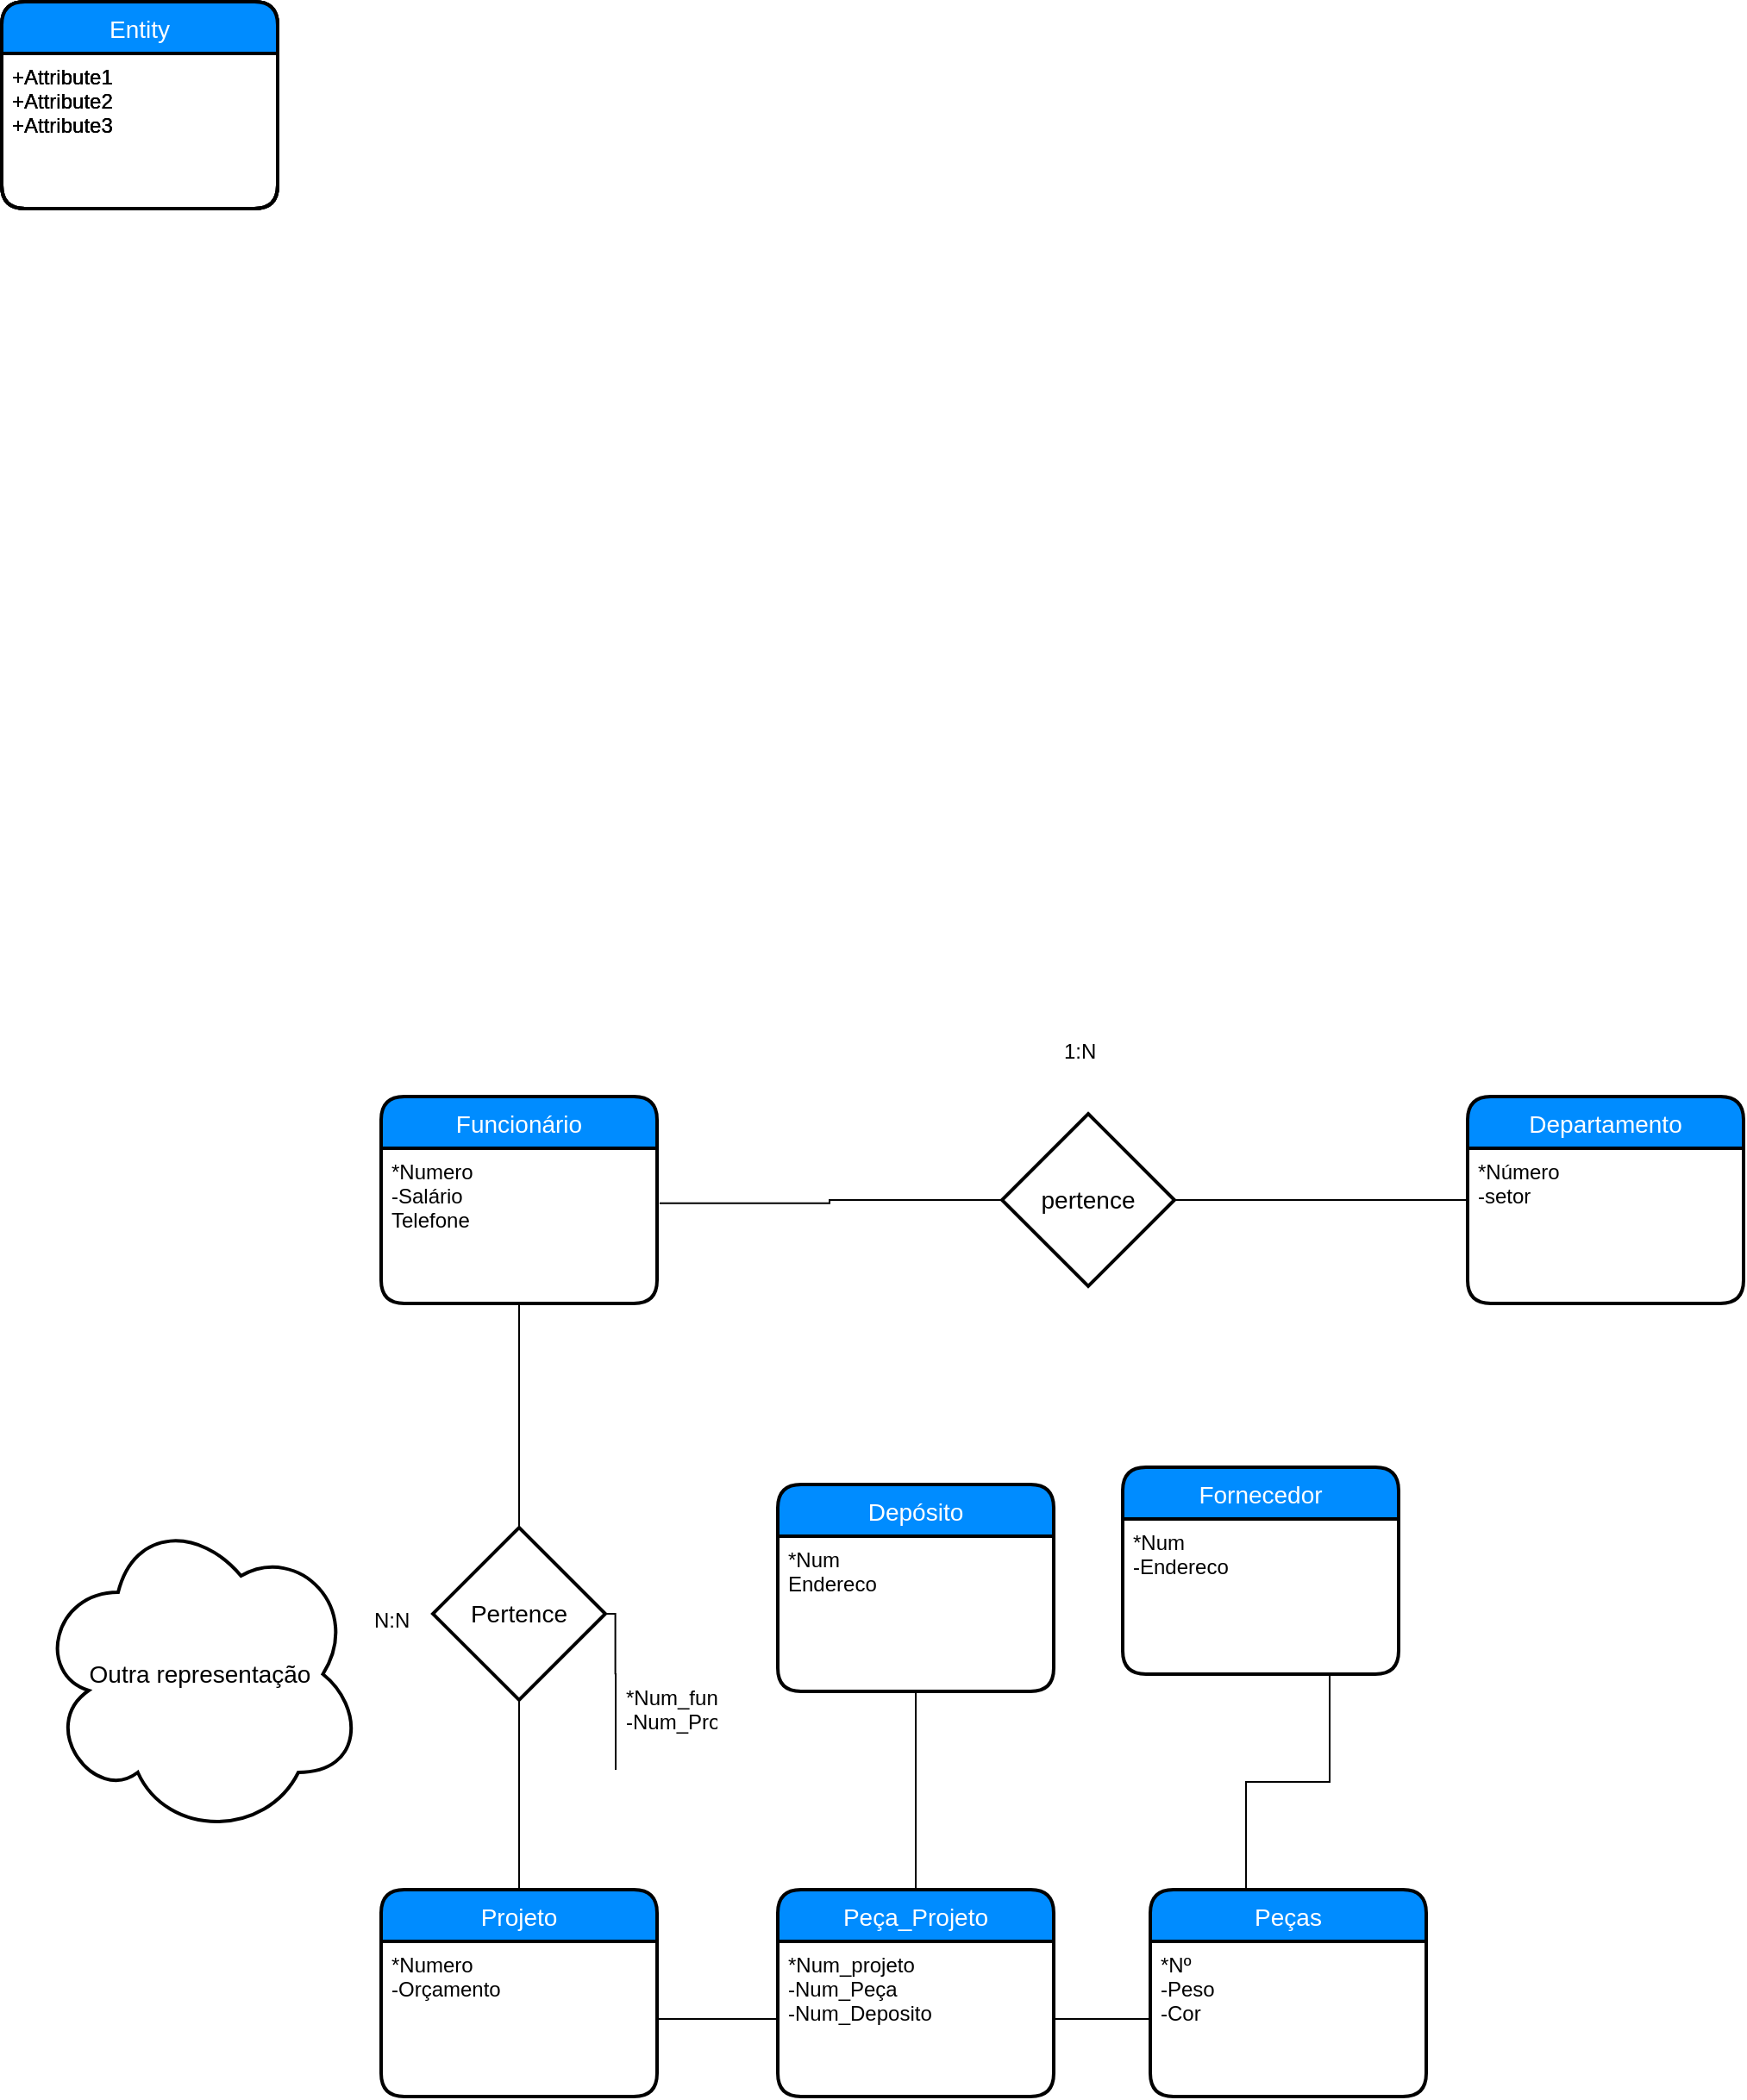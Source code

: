 <mxfile version="11.3.1" type="device" pages="1"><diagram id="SnhCsxUxU5ojPH2raP9z" name="Página-1"><mxGraphModel dx="2894" dy="1932" grid="1" gridSize="10" guides="1" tooltips="1" connect="1" arrows="1" fold="1" page="1" pageScale="1" pageWidth="1654" pageHeight="1169" math="0" shadow="0"><root><mxCell id="0"/><mxCell id="1" parent="0"/><mxCell id="bIHWML1o0eQUDi8VlSiP-9" value="Funcionário" style="swimlane;childLayout=stackLayout;horizontal=1;startSize=30;horizontalStack=0;fillColor=#008cff;fontColor=#FFFFFF;rounded=1;fontSize=14;fontStyle=0;strokeWidth=2;resizeParent=0;resizeLast=1;shadow=0;dashed=0;align=center;" vertex="1" parent="1"><mxGeometry x="220" y="480" width="160" height="120" as="geometry"/></mxCell><mxCell id="bIHWML1o0eQUDi8VlSiP-10" value="*Numero&#10;-Salário&#10;Telefone" style="align=left;strokeColor=none;fillColor=none;spacingLeft=4;fontSize=12;verticalAlign=top;resizable=0;rotatable=0;part=1;" vertex="1" parent="bIHWML1o0eQUDi8VlSiP-9"><mxGeometry y="30" width="160" height="90" as="geometry"/></mxCell><mxCell id="bIHWML1o0eQUDi8VlSiP-15" style="edgeStyle=orthogonalEdgeStyle;rounded=0;orthogonalLoop=1;jettySize=auto;html=1;entryX=0.5;entryY=0;entryDx=0;entryDy=0;endArrow=none;endFill=0;" edge="1" parent="1" source="bIHWML1o0eQUDi8VlSiP-11" target="bIHWML1o0eQUDi8VlSiP-12"><mxGeometry relative="1" as="geometry"/></mxCell><mxCell id="bIHWML1o0eQUDi8VlSiP-52" style="edgeStyle=orthogonalEdgeStyle;rounded=0;orthogonalLoop=1;jettySize=auto;html=1;exitX=1;exitY=0.5;exitDx=0;exitDy=0;entryX=0.465;entryY=0.002;entryDx=0;entryDy=0;entryPerimeter=0;endArrow=none;endFill=0;" edge="1" parent="1" source="bIHWML1o0eQUDi8VlSiP-11" target="bIHWML1o0eQUDi8VlSiP-49"><mxGeometry relative="1" as="geometry"/></mxCell><mxCell id="bIHWML1o0eQUDi8VlSiP-11" value="Pertence" style="shape=rhombus;strokeWidth=2;fontSize=17;perimeter=rhombusPerimeter;whiteSpace=wrap;html=1;align=center;fontSize=14;" vertex="1" parent="1"><mxGeometry x="250" y="730" width="100" height="100" as="geometry"/></mxCell><mxCell id="bIHWML1o0eQUDi8VlSiP-12" value="Projeto" style="swimlane;childLayout=stackLayout;horizontal=1;startSize=30;horizontalStack=0;fillColor=#008cff;fontColor=#FFFFFF;rounded=1;fontSize=14;fontStyle=0;strokeWidth=2;resizeParent=0;resizeLast=1;shadow=0;dashed=0;align=center;" vertex="1" parent="1"><mxGeometry x="220" y="940" width="160" height="120" as="geometry"/></mxCell><mxCell id="bIHWML1o0eQUDi8VlSiP-13" value="*Numero&#10;-Orçamento" style="align=left;strokeColor=none;fillColor=none;spacingLeft=4;fontSize=12;verticalAlign=top;resizable=0;rotatable=0;part=1;" vertex="1" parent="bIHWML1o0eQUDi8VlSiP-12"><mxGeometry y="30" width="160" height="90" as="geometry"/></mxCell><mxCell id="bIHWML1o0eQUDi8VlSiP-14" style="edgeStyle=orthogonalEdgeStyle;rounded=0;orthogonalLoop=1;jettySize=auto;html=1;exitX=0.5;exitY=1;exitDx=0;exitDy=0;entryX=0.5;entryY=0;entryDx=0;entryDy=0;endArrow=none;endFill=0;" edge="1" parent="1" source="bIHWML1o0eQUDi8VlSiP-10" target="bIHWML1o0eQUDi8VlSiP-11"><mxGeometry relative="1" as="geometry"/></mxCell><mxCell id="bIHWML1o0eQUDi8VlSiP-27" style="edgeStyle=orthogonalEdgeStyle;rounded=0;orthogonalLoop=1;jettySize=auto;html=1;exitX=0;exitY=0.5;exitDx=0;exitDy=0;entryX=1.009;entryY=0.354;entryDx=0;entryDy=0;entryPerimeter=0;endArrow=none;endFill=0;" edge="1" parent="1" source="bIHWML1o0eQUDi8VlSiP-16" target="bIHWML1o0eQUDi8VlSiP-10"><mxGeometry relative="1" as="geometry"/></mxCell><mxCell id="bIHWML1o0eQUDi8VlSiP-28" style="edgeStyle=orthogonalEdgeStyle;rounded=0;orthogonalLoop=1;jettySize=auto;html=1;exitX=1;exitY=0.5;exitDx=0;exitDy=0;entryX=0;entryY=0.5;entryDx=0;entryDy=0;endArrow=none;endFill=0;" edge="1" parent="1" source="bIHWML1o0eQUDi8VlSiP-16" target="bIHWML1o0eQUDi8VlSiP-17"><mxGeometry relative="1" as="geometry"/></mxCell><mxCell id="bIHWML1o0eQUDi8VlSiP-16" value="pertence" style="shape=rhombus;strokeWidth=2;fontSize=17;perimeter=rhombusPerimeter;whiteSpace=wrap;html=1;align=center;fontSize=14;" vertex="1" parent="1"><mxGeometry x="580" y="490" width="100" height="100" as="geometry"/></mxCell><mxCell id="bIHWML1o0eQUDi8VlSiP-17" value="Departamento" style="swimlane;childLayout=stackLayout;horizontal=1;startSize=30;horizontalStack=0;fillColor=#008cff;fontColor=#FFFFFF;rounded=1;fontSize=14;fontStyle=0;strokeWidth=2;resizeParent=0;resizeLast=1;shadow=0;dashed=0;align=center;" vertex="1" parent="1"><mxGeometry x="850" y="480" width="160" height="120" as="geometry"/></mxCell><mxCell id="bIHWML1o0eQUDi8VlSiP-18" value="*Número&#10;-setor" style="align=left;strokeColor=none;fillColor=none;spacingLeft=4;fontSize=12;verticalAlign=top;resizable=0;rotatable=0;part=1;" vertex="1" parent="bIHWML1o0eQUDi8VlSiP-17"><mxGeometry y="30" width="160" height="90" as="geometry"/></mxCell><mxCell id="bIHWML1o0eQUDi8VlSiP-25" value="Entity" style="swimlane;childLayout=stackLayout;horizontal=1;startSize=30;horizontalStack=0;fillColor=#008cff;fontColor=#FFFFFF;rounded=1;fontSize=14;fontStyle=0;strokeWidth=2;resizeParent=0;resizeLast=1;shadow=0;dashed=0;align=center;" vertex="1" parent="1"><mxGeometry y="-155" width="160" height="120" as="geometry"/></mxCell><mxCell id="bIHWML1o0eQUDi8VlSiP-26" value="+Attribute1&#10;+Attribute2&#10;+Attribute3" style="align=left;strokeColor=none;fillColor=none;spacingLeft=4;fontSize=12;verticalAlign=top;resizable=0;rotatable=0;part=1;" vertex="1" parent="bIHWML1o0eQUDi8VlSiP-25"><mxGeometry y="30" width="160" height="90" as="geometry"/></mxCell><mxCell id="bIHWML1o0eQUDi8VlSiP-20" value="Peças" style="swimlane;childLayout=stackLayout;horizontal=1;startSize=30;horizontalStack=0;fillColor=#008cff;fontColor=#FFFFFF;rounded=1;fontSize=14;fontStyle=0;strokeWidth=2;resizeParent=0;resizeLast=1;shadow=0;dashed=0;align=center;" vertex="1" parent="1"><mxGeometry x="666" y="940" width="160" height="120" as="geometry"/></mxCell><mxCell id="bIHWML1o0eQUDi8VlSiP-21" value="*Nº&#10;-Peso&#10;-Cor" style="align=left;strokeColor=none;fillColor=none;spacingLeft=4;fontSize=12;verticalAlign=top;resizable=0;rotatable=0;part=1;" vertex="1" parent="bIHWML1o0eQUDi8VlSiP-20"><mxGeometry y="30" width="160" height="90" as="geometry"/></mxCell><mxCell id="bIHWML1o0eQUDi8VlSiP-29" value="Funcionário" style="swimlane;childLayout=stackLayout;horizontal=1;startSize=30;horizontalStack=0;fillColor=#008cff;fontColor=#FFFFFF;rounded=1;fontSize=14;fontStyle=0;strokeWidth=2;resizeParent=0;resizeLast=1;shadow=0;dashed=0;align=center;" vertex="1" parent="1"><mxGeometry y="-155" width="160" height="120" as="geometry"/></mxCell><mxCell id="bIHWML1o0eQUDi8VlSiP-30" value="+Attribute1&#10;+Attribute2&#10;+Attribute3" style="align=left;strokeColor=none;fillColor=none;spacingLeft=4;fontSize=12;verticalAlign=top;resizable=0;rotatable=0;part=1;" vertex="1" parent="bIHWML1o0eQUDi8VlSiP-29"><mxGeometry y="30" width="160" height="90" as="geometry"/></mxCell><mxCell id="bIHWML1o0eQUDi8VlSiP-38" value="Peça_Projeto" style="swimlane;childLayout=stackLayout;horizontal=1;startSize=30;horizontalStack=0;fillColor=#008cff;fontColor=#FFFFFF;rounded=1;fontSize=14;fontStyle=0;strokeWidth=2;resizeParent=0;resizeLast=1;shadow=0;dashed=0;align=center;" vertex="1" parent="1"><mxGeometry x="450" y="940" width="160" height="120" as="geometry"/></mxCell><mxCell id="bIHWML1o0eQUDi8VlSiP-39" value="*Num_projeto&#10;-Num_Peça&#10;-Num_Deposito" style="align=left;strokeColor=none;fillColor=none;spacingLeft=4;fontSize=12;verticalAlign=top;resizable=0;rotatable=0;part=1;" vertex="1" parent="bIHWML1o0eQUDi8VlSiP-38"><mxGeometry y="30" width="160" height="90" as="geometry"/></mxCell><mxCell id="bIHWML1o0eQUDi8VlSiP-43" value="Entity" style="swimlane;childLayout=stackLayout;horizontal=1;startSize=30;horizontalStack=0;fillColor=#008cff;fontColor=#FFFFFF;rounded=1;fontSize=14;fontStyle=0;strokeWidth=2;resizeParent=0;resizeLast=1;shadow=0;dashed=0;align=center;" vertex="1" parent="1"><mxGeometry y="-155" width="160" height="120" as="geometry"/></mxCell><mxCell id="bIHWML1o0eQUDi8VlSiP-44" value="+Attribute1&#10;+Attribute2&#10;+Attribute3" style="align=left;strokeColor=none;fillColor=none;spacingLeft=4;fontSize=12;verticalAlign=top;resizable=0;rotatable=0;part=1;" vertex="1" parent="bIHWML1o0eQUDi8VlSiP-43"><mxGeometry y="30" width="160" height="90" as="geometry"/></mxCell><mxCell id="bIHWML1o0eQUDi8VlSiP-41" style="edgeStyle=orthogonalEdgeStyle;rounded=0;orthogonalLoop=1;jettySize=auto;html=1;exitX=1;exitY=0.5;exitDx=0;exitDy=0;endArrow=none;endFill=0;" edge="1" parent="1" source="bIHWML1o0eQUDi8VlSiP-13" target="bIHWML1o0eQUDi8VlSiP-39"><mxGeometry relative="1" as="geometry"/></mxCell><mxCell id="bIHWML1o0eQUDi8VlSiP-42" style="edgeStyle=orthogonalEdgeStyle;rounded=0;orthogonalLoop=1;jettySize=auto;html=1;exitX=1;exitY=0.5;exitDx=0;exitDy=0;entryX=0;entryY=0.5;entryDx=0;entryDy=0;endArrow=none;endFill=0;" edge="1" parent="1" source="bIHWML1o0eQUDi8VlSiP-39" target="bIHWML1o0eQUDi8VlSiP-21"><mxGeometry relative="1" as="geometry"/></mxCell><mxCell id="bIHWML1o0eQUDi8VlSiP-45" value="1:N" style="text;strokeColor=none;fillColor=none;spacingLeft=4;spacingRight=4;overflow=hidden;rotatable=0;points=[[0,0.5],[1,0.5]];portConstraint=eastwest;fontSize=12;" vertex="1" parent="1"><mxGeometry x="610" y="440" width="160" as="geometry"/></mxCell><mxCell id="bIHWML1o0eQUDi8VlSiP-46" value="N:N" style="text;strokeColor=none;fillColor=none;spacingLeft=4;spacingRight=4;overflow=hidden;rotatable=0;points=[[0,0.5],[1,0.5]];portConstraint=eastwest;fontSize=12;" vertex="1" parent="1"><mxGeometry x="210" y="770" width="160" as="geometry"/></mxCell><mxCell id="bIHWML1o0eQUDi8VlSiP-47" style="edgeStyle=orthogonalEdgeStyle;rounded=0;orthogonalLoop=1;jettySize=auto;html=1;exitX=0.75;exitY=1;exitDx=0;exitDy=0;entryX=0.347;entryY=0.005;entryDx=0;entryDy=0;entryPerimeter=0;endArrow=none;endFill=0;" edge="1" parent="1" source="bIHWML1o0eQUDi8VlSiP-24" target="bIHWML1o0eQUDi8VlSiP-20"><mxGeometry relative="1" as="geometry"/></mxCell><mxCell id="bIHWML1o0eQUDi8VlSiP-48" value="Outra representação&lt;br&gt;" style="ellipse;shape=cloud;strokeWidth=2;fontSize=14;whiteSpace=wrap;html=1;align=center;" vertex="1" parent="1"><mxGeometry x="20" y="720" width="190" height="190" as="geometry"/></mxCell><mxCell id="bIHWML1o0eQUDi8VlSiP-49" value="*Num_func&#10;-Num_Projeto" style="shape=partialRectangle;top=0;left=0;right=0;bottom=0;align=left;verticalAlign=top;fillColor=none;spacingLeft=60;spacingRight=4;overflow=hidden;rotatable=0;points=[[0,0.5],[1,0.5]];portConstraint=eastwest;dropTarget=0;fontSize=12;" vertex="1" parent="1"><mxGeometry x="300" y="815" width="120" height="55" as="geometry"/></mxCell><mxCell id="bIHWML1o0eQUDi8VlSiP-50" value="" style="shape=partialRectangle;fontStyle=1;top=0;left=0;bottom=0;fillColor=none;align=left;verticalAlign=top;spacingLeft=4;spacingRight=4;overflow=hidden;rotatable=0;points=[];portConstraint=eastwest;part=1;fontSize=12;" vertex="1" connectable="0" parent="bIHWML1o0eQUDi8VlSiP-49"><mxGeometry width="56" height="55" as="geometry"/></mxCell><mxCell id="bIHWML1o0eQUDi8VlSiP-53" style="edgeStyle=orthogonalEdgeStyle;rounded=0;orthogonalLoop=1;jettySize=auto;html=1;exitX=0.5;exitY=1;exitDx=0;exitDy=0;entryX=0.5;entryY=0;entryDx=0;entryDy=0;endArrow=none;endFill=0;" edge="1" parent="1" source="bIHWML1o0eQUDi8VlSiP-35" target="bIHWML1o0eQUDi8VlSiP-38"><mxGeometry relative="1" as="geometry"/></mxCell><mxCell id="bIHWML1o0eQUDi8VlSiP-35" value="Depósito" style="swimlane;childLayout=stackLayout;horizontal=1;startSize=30;horizontalStack=0;fillColor=#008cff;fontColor=#FFFFFF;rounded=1;fontSize=14;fontStyle=0;strokeWidth=2;resizeParent=0;resizeLast=1;shadow=0;dashed=0;align=center;" vertex="1" parent="1"><mxGeometry x="450" y="705" width="160" height="120" as="geometry"/></mxCell><mxCell id="bIHWML1o0eQUDi8VlSiP-36" value="*Num&#10;Endereco" style="align=left;strokeColor=none;fillColor=none;spacingLeft=4;fontSize=12;verticalAlign=top;resizable=0;rotatable=0;part=1;" vertex="1" parent="bIHWML1o0eQUDi8VlSiP-35"><mxGeometry y="30" width="160" height="90" as="geometry"/></mxCell><mxCell id="bIHWML1o0eQUDi8VlSiP-23" value="Fornecedor" style="swimlane;childLayout=stackLayout;horizontal=1;startSize=30;horizontalStack=0;fillColor=#008cff;fontColor=#FFFFFF;rounded=1;fontSize=14;fontStyle=0;strokeWidth=2;resizeParent=0;resizeLast=1;shadow=0;dashed=0;align=center;" vertex="1" parent="1"><mxGeometry x="650" y="695" width="160" height="120" as="geometry"/></mxCell><mxCell id="bIHWML1o0eQUDi8VlSiP-24" value="*Num&#10;-Endereco" style="align=left;strokeColor=none;fillColor=none;spacingLeft=4;fontSize=12;verticalAlign=top;resizable=0;rotatable=0;part=1;" vertex="1" parent="bIHWML1o0eQUDi8VlSiP-23"><mxGeometry y="30" width="160" height="90" as="geometry"/></mxCell></root></mxGraphModel></diagram></mxfile>